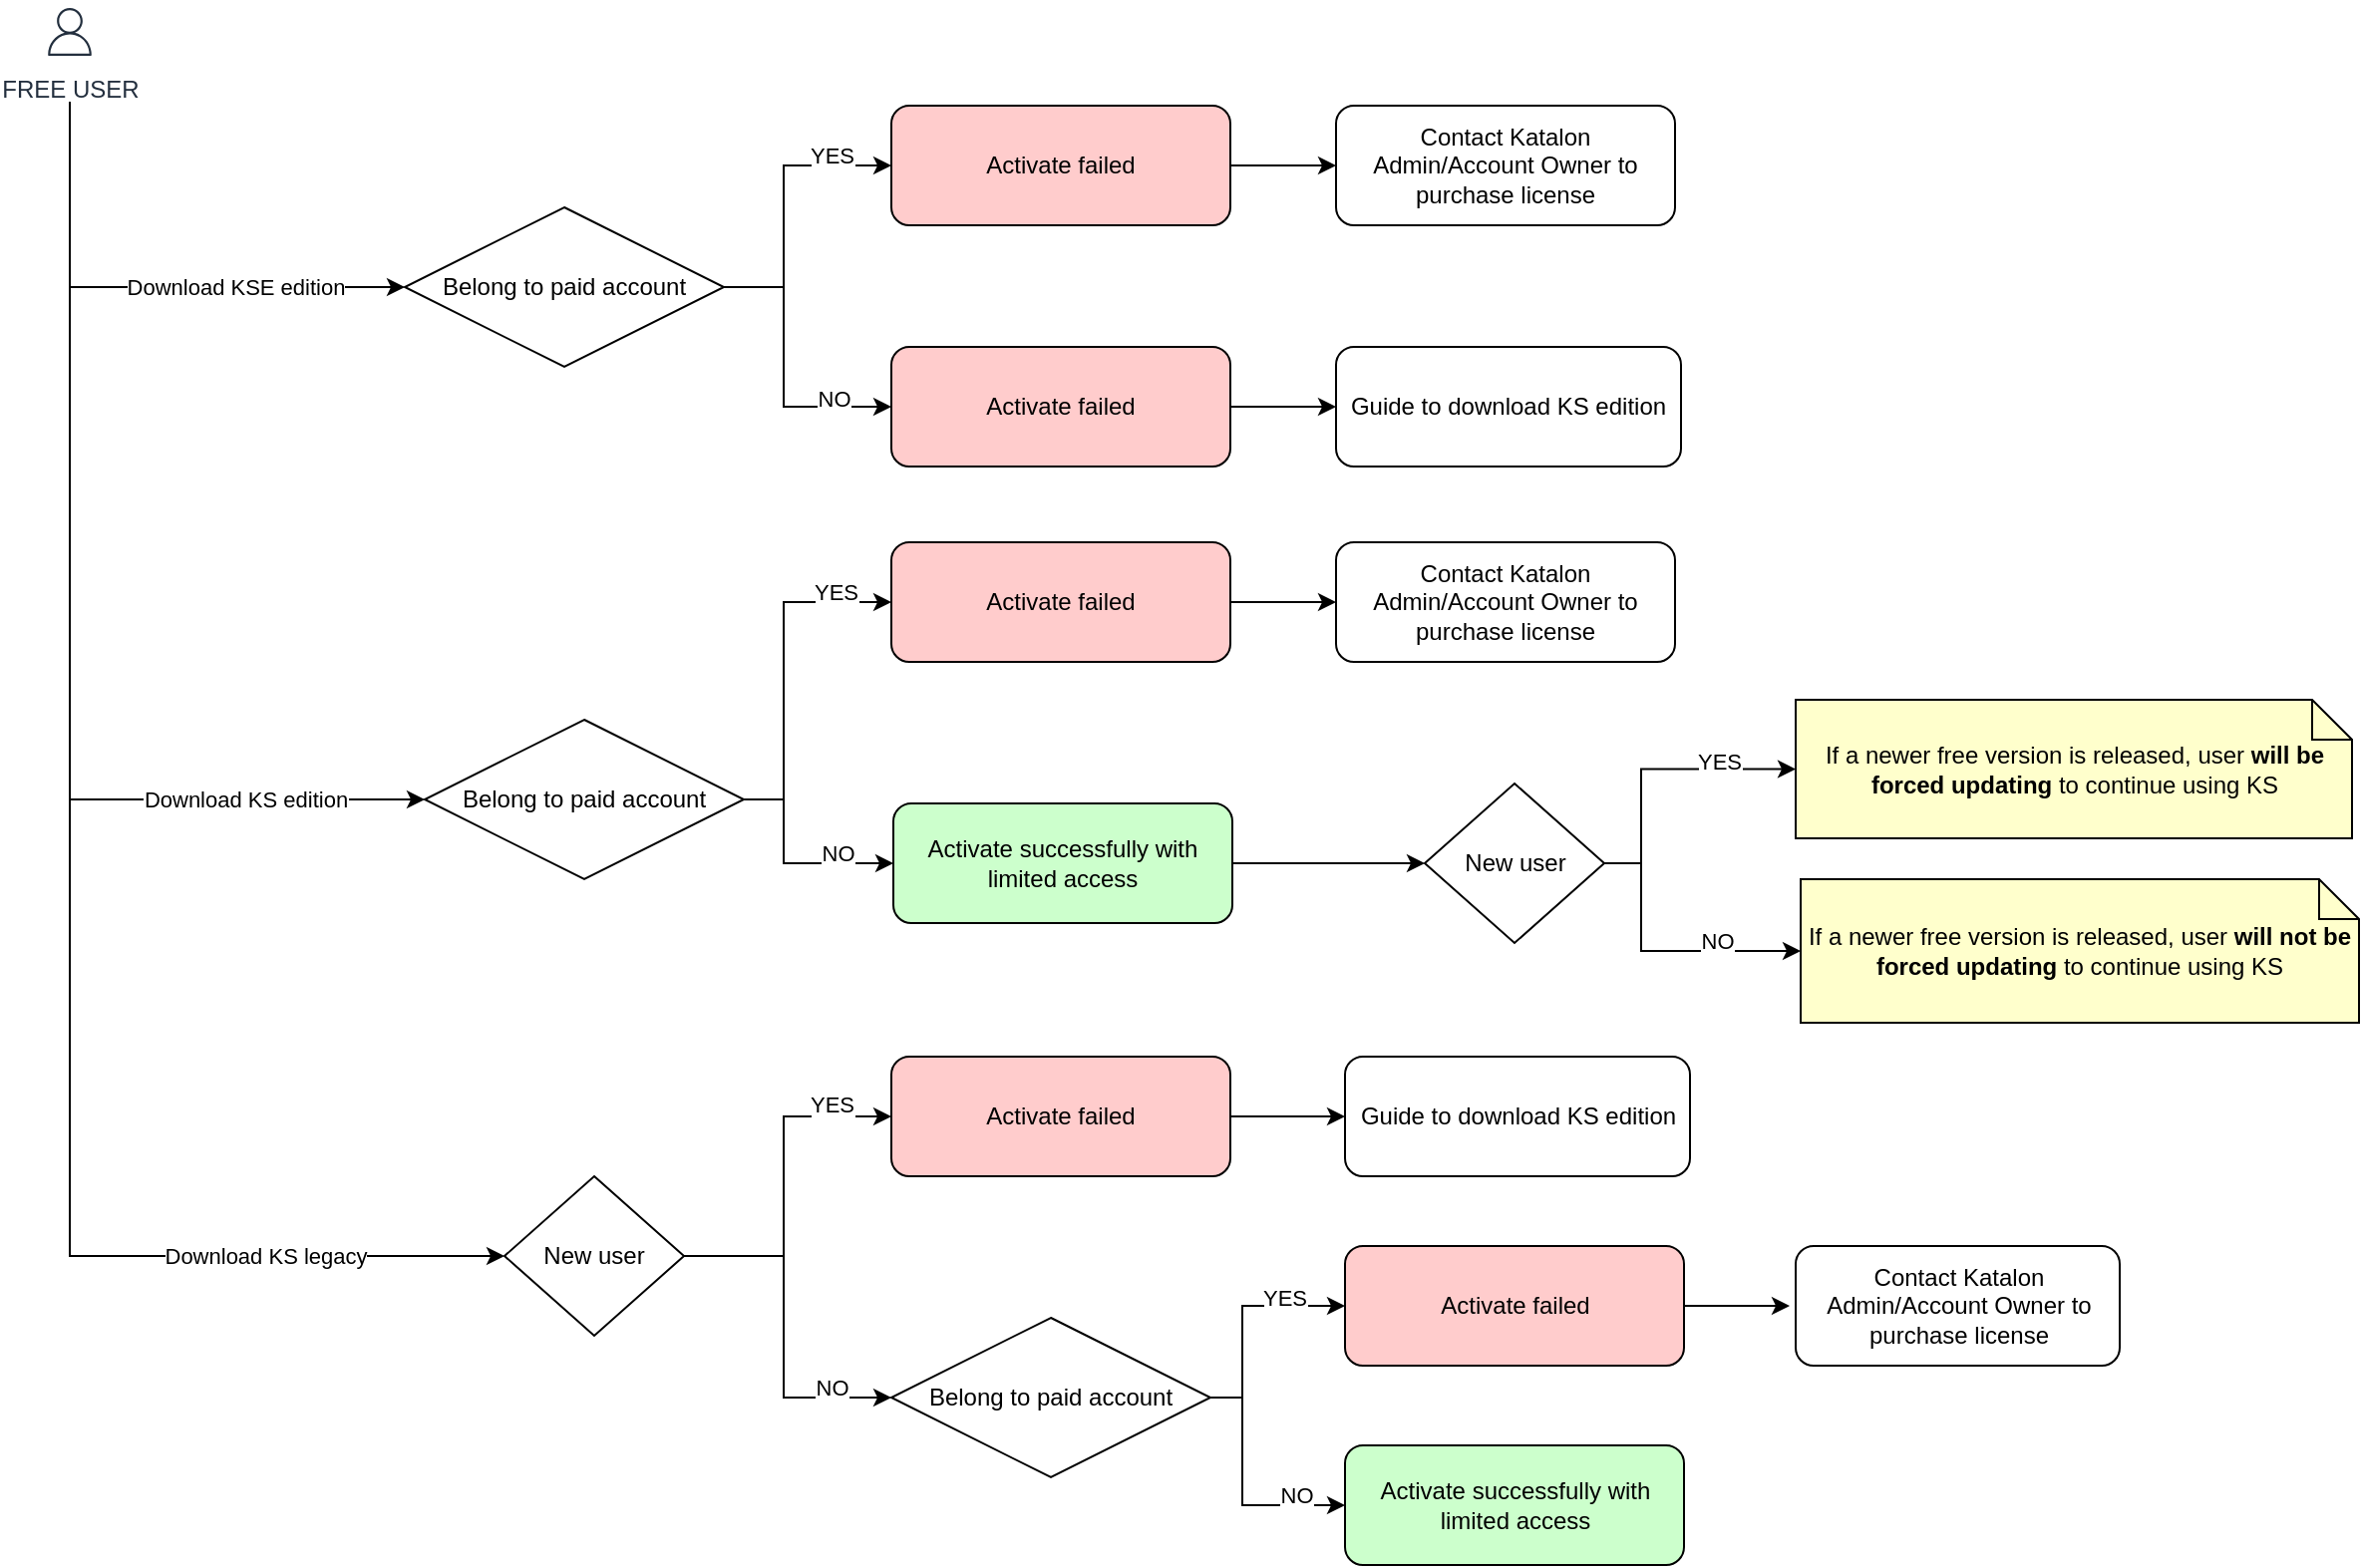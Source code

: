 <mxfile version="22.1.17" type="github" pages="3">
  <diagram id="9O9KCCIOQ3YAV7k6xrfi" name="free-user-flow">
    <mxGraphModel dx="1194" dy="475" grid="1" gridSize="10" guides="1" tooltips="1" connect="1" arrows="1" fold="1" page="1" pageScale="1" pageWidth="850" pageHeight="1100" math="0" shadow="0">
      <root>
        <mxCell id="0" />
        <mxCell id="1" parent="0" />
        <mxCell id="1fNIm3ZTluTkqgQv12WL-11" style="edgeStyle=orthogonalEdgeStyle;rounded=0;orthogonalLoop=1;jettySize=auto;html=1;entryX=0;entryY=0.5;entryDx=0;entryDy=0;" parent="1" source="ORDske2mFQYL9iLgag5C-2" target="ORDske2mFQYL9iLgag5C-6" edge="1">
          <mxGeometry relative="1" as="geometry">
            <Array as="points">
              <mxPoint x="570" y="173" />
              <mxPoint x="570" y="112" />
            </Array>
          </mxGeometry>
        </mxCell>
        <mxCell id="1fNIm3ZTluTkqgQv12WL-12" value="YES" style="edgeLabel;html=1;align=center;verticalAlign=middle;resizable=0;points=[];" parent="1fNIm3ZTluTkqgQv12WL-11" vertex="1" connectable="0">
          <mxGeometry x="0.578" y="5" relative="1" as="geometry">
            <mxPoint as="offset" />
          </mxGeometry>
        </mxCell>
        <mxCell id="gorHrbccctaqjpS9-5Xx-1" style="edgeStyle=orthogonalEdgeStyle;rounded=0;orthogonalLoop=1;jettySize=auto;html=1;exitX=1;exitY=0.5;exitDx=0;exitDy=0;entryX=0;entryY=0.5;entryDx=0;entryDy=0;" parent="1" source="ORDske2mFQYL9iLgag5C-2" target="ORDske2mFQYL9iLgag5C-14" edge="1">
          <mxGeometry relative="1" as="geometry">
            <Array as="points">
              <mxPoint x="570" y="173" />
              <mxPoint x="570" y="233" />
            </Array>
          </mxGeometry>
        </mxCell>
        <mxCell id="gorHrbccctaqjpS9-5Xx-2" value="NO" style="edgeLabel;html=1;align=center;verticalAlign=middle;resizable=0;points=[];" parent="gorHrbccctaqjpS9-5Xx-1" vertex="1" connectable="0">
          <mxGeometry x="0.577" relative="1" as="geometry">
            <mxPoint x="1" y="-4" as="offset" />
          </mxGeometry>
        </mxCell>
        <mxCell id="ORDske2mFQYL9iLgag5C-2" value="Belong to paid account" style="rhombus;whiteSpace=wrap;html=1;" parent="1" vertex="1">
          <mxGeometry x="380" y="133" width="160" height="80" as="geometry" />
        </mxCell>
        <mxCell id="8FX-G4U-JjjsCrynSti1-27" value="" style="edgeStyle=orthogonalEdgeStyle;rounded=0;orthogonalLoop=1;jettySize=auto;html=1;" parent="1" source="ORDske2mFQYL9iLgag5C-6" target="8FX-G4U-JjjsCrynSti1-26" edge="1">
          <mxGeometry relative="1" as="geometry" />
        </mxCell>
        <mxCell id="ORDske2mFQYL9iLgag5C-6" value="Activate failed" style="rounded=1;whiteSpace=wrap;html=1;fillColor=#FFCCCC;" parent="1" vertex="1">
          <mxGeometry x="624" y="82" width="170" height="60" as="geometry" />
        </mxCell>
        <mxCell id="ORDske2mFQYL9iLgag5C-19" value="" style="edgeStyle=orthogonalEdgeStyle;rounded=0;orthogonalLoop=1;jettySize=auto;html=1;" parent="1" source="ORDske2mFQYL9iLgag5C-14" target="ORDske2mFQYL9iLgag5C-18" edge="1">
          <mxGeometry relative="1" as="geometry" />
        </mxCell>
        <mxCell id="ORDske2mFQYL9iLgag5C-14" value="Activate failed" style="rounded=1;whiteSpace=wrap;html=1;fillColor=#FFCCCC;" parent="1" vertex="1">
          <mxGeometry x="624" y="203" width="170" height="60" as="geometry" />
        </mxCell>
        <mxCell id="ORDske2mFQYL9iLgag5C-18" value="Guide to download KS edition" style="whiteSpace=wrap;html=1;rounded=1;" parent="1" vertex="1">
          <mxGeometry x="847" y="203" width="173" height="60" as="geometry" />
        </mxCell>
        <mxCell id="8FX-G4U-JjjsCrynSti1-17" style="edgeStyle=orthogonalEdgeStyle;rounded=0;orthogonalLoop=1;jettySize=auto;html=1;entryX=0;entryY=0.5;entryDx=0;entryDy=0;" parent="1" target="ORDske2mFQYL9iLgag5C-2" edge="1">
          <mxGeometry relative="1" as="geometry">
            <mxPoint x="212" y="80" as="sourcePoint" />
            <Array as="points">
              <mxPoint x="212" y="173" />
            </Array>
          </mxGeometry>
        </mxCell>
        <mxCell id="8FX-G4U-JjjsCrynSti1-18" value="Download KSE edition" style="edgeLabel;html=1;align=center;verticalAlign=middle;resizable=0;points=[];" parent="8FX-G4U-JjjsCrynSti1-17" vertex="1" connectable="0">
          <mxGeometry x="0.298" y="1" relative="1" as="geometry">
            <mxPoint x="6" y="1" as="offset" />
          </mxGeometry>
        </mxCell>
        <mxCell id="8FX-G4U-JjjsCrynSti1-22" style="edgeStyle=orthogonalEdgeStyle;rounded=0;orthogonalLoop=1;jettySize=auto;html=1;entryX=0;entryY=0.5;entryDx=0;entryDy=0;" parent="1" target="8FX-G4U-JjjsCrynSti1-20" edge="1">
          <mxGeometry relative="1" as="geometry">
            <mxPoint x="212" y="80" as="sourcePoint" />
            <Array as="points">
              <mxPoint x="212" y="430" />
            </Array>
          </mxGeometry>
        </mxCell>
        <mxCell id="8FX-G4U-JjjsCrynSti1-23" value="Download KS edition" style="edgeLabel;html=1;align=center;verticalAlign=middle;resizable=0;points=[];" parent="8FX-G4U-JjjsCrynSti1-22" vertex="1" connectable="0">
          <mxGeometry x="0.653" y="3" relative="1" as="geometry">
            <mxPoint x="1" y="3" as="offset" />
          </mxGeometry>
        </mxCell>
        <mxCell id="1fNIm3ZTluTkqgQv12WL-36" style="edgeStyle=orthogonalEdgeStyle;rounded=0;orthogonalLoop=1;jettySize=auto;html=1;entryX=0;entryY=0.5;entryDx=0;entryDy=0;" parent="1" target="1fNIm3ZTluTkqgQv12WL-33" edge="1">
          <mxGeometry relative="1" as="geometry">
            <mxPoint x="212" y="80" as="sourcePoint" />
            <Array as="points">
              <mxPoint x="212" y="659" />
            </Array>
          </mxGeometry>
        </mxCell>
        <mxCell id="8FX-G4U-JjjsCrynSti1-1" value="FREE USER" style="sketch=0;outlineConnect=0;fontColor=#232F3E;gradientColor=none;strokeColor=#232F3E;fillColor=#ffffff;dashed=0;verticalLabelPosition=bottom;verticalAlign=top;align=center;html=1;fontSize=12;fontStyle=0;aspect=fixed;shape=mxgraph.aws4.resourceIcon;resIcon=mxgraph.aws4.user;" parent="1" vertex="1">
          <mxGeometry x="197" y="30" width="30" height="30" as="geometry" />
        </mxCell>
        <mxCell id="gorHrbccctaqjpS9-5Xx-19" style="edgeStyle=orthogonalEdgeStyle;rounded=0;orthogonalLoop=1;jettySize=auto;html=1;entryX=0;entryY=0.5;entryDx=0;entryDy=0;" parent="1" source="8FX-G4U-JjjsCrynSti1-20" target="8FX-G4U-JjjsCrynSti1-25" edge="1">
          <mxGeometry relative="1" as="geometry">
            <Array as="points">
              <mxPoint x="570" y="430" />
              <mxPoint x="570" y="331" />
            </Array>
          </mxGeometry>
        </mxCell>
        <mxCell id="gorHrbccctaqjpS9-5Xx-20" value="YES" style="edgeLabel;html=1;align=center;verticalAlign=middle;resizable=0;points=[];" parent="gorHrbccctaqjpS9-5Xx-19" vertex="1" connectable="0">
          <mxGeometry x="0.6" y="5" relative="1" as="geometry">
            <mxPoint x="6" as="offset" />
          </mxGeometry>
        </mxCell>
        <mxCell id="gorHrbccctaqjpS9-5Xx-21" style="edgeStyle=orthogonalEdgeStyle;rounded=0;orthogonalLoop=1;jettySize=auto;html=1;entryX=0;entryY=0.5;entryDx=0;entryDy=0;" parent="1" source="8FX-G4U-JjjsCrynSti1-20" target="1fNIm3ZTluTkqgQv12WL-16" edge="1">
          <mxGeometry relative="1" as="geometry">
            <Array as="points">
              <mxPoint x="570" y="430" />
              <mxPoint x="570" y="462" />
            </Array>
          </mxGeometry>
        </mxCell>
        <mxCell id="gorHrbccctaqjpS9-5Xx-22" value="NO" style="edgeLabel;html=1;align=center;verticalAlign=middle;resizable=0;points=[];" parent="gorHrbccctaqjpS9-5Xx-21" vertex="1" connectable="0">
          <mxGeometry x="0.404" y="5" relative="1" as="geometry">
            <mxPoint x="4" as="offset" />
          </mxGeometry>
        </mxCell>
        <mxCell id="8FX-G4U-JjjsCrynSti1-20" value="Belong to paid account" style="rhombus;whiteSpace=wrap;html=1;" parent="1" vertex="1">
          <mxGeometry x="390" y="390" width="160" height="80" as="geometry" />
        </mxCell>
        <mxCell id="1fNIm3ZTluTkqgQv12WL-4" value="" style="edgeStyle=orthogonalEdgeStyle;rounded=0;orthogonalLoop=1;jettySize=auto;html=1;" parent="1" source="8FX-G4U-JjjsCrynSti1-25" target="1fNIm3ZTluTkqgQv12WL-3" edge="1">
          <mxGeometry relative="1" as="geometry" />
        </mxCell>
        <mxCell id="8FX-G4U-JjjsCrynSti1-25" value="Activate failed" style="rounded=1;whiteSpace=wrap;html=1;fillColor=#FFCCCC;" parent="1" vertex="1">
          <mxGeometry x="624" y="301" width="170" height="60" as="geometry" />
        </mxCell>
        <mxCell id="8FX-G4U-JjjsCrynSti1-26" value="Contact Katalon Admin/Account Owner to purchase license" style="rounded=1;whiteSpace=wrap;html=1;" parent="1" vertex="1">
          <mxGeometry x="847" y="82" width="170" height="60" as="geometry" />
        </mxCell>
        <mxCell id="1fNIm3ZTluTkqgQv12WL-3" value="Contact Katalon Admin/Account Owner to purchase license" style="rounded=1;whiteSpace=wrap;html=1;" parent="1" vertex="1">
          <mxGeometry x="847" y="301" width="170" height="60" as="geometry" />
        </mxCell>
        <mxCell id="gorHrbccctaqjpS9-5Xx-10" value="" style="edgeStyle=orthogonalEdgeStyle;rounded=0;orthogonalLoop=1;jettySize=auto;html=1;" parent="1" source="1fNIm3ZTluTkqgQv12WL-16" target="gorHrbccctaqjpS9-5Xx-9" edge="1">
          <mxGeometry relative="1" as="geometry" />
        </mxCell>
        <mxCell id="1fNIm3ZTluTkqgQv12WL-16" value="Activate successfully with limited access" style="rounded=1;whiteSpace=wrap;html=1;fillColor=#CCFFCC;" parent="1" vertex="1">
          <mxGeometry x="625" y="432" width="170" height="60" as="geometry" />
        </mxCell>
        <mxCell id="1fNIm3ZTluTkqgQv12WL-22" value="Download KS legacy" style="edgeLabel;html=1;align=center;verticalAlign=middle;resizable=0;points=[];" parent="1" vertex="1" connectable="0">
          <mxGeometry x="309.999" y="659" as="geometry" />
        </mxCell>
        <mxCell id="1fNIm3ZTluTkqgQv12WL-58" style="edgeStyle=orthogonalEdgeStyle;rounded=0;orthogonalLoop=1;jettySize=auto;html=1;entryX=0;entryY=0.5;entryDx=0;entryDy=0;" parent="1" source="1fNIm3ZTluTkqgQv12WL-33" target="1fNIm3ZTluTkqgQv12WL-57" edge="1">
          <mxGeometry relative="1" as="geometry">
            <Array as="points">
              <mxPoint x="570" y="659" />
              <mxPoint x="570" y="589" />
            </Array>
          </mxGeometry>
        </mxCell>
        <mxCell id="1fNIm3ZTluTkqgQv12WL-59" value="YES" style="edgeLabel;html=1;align=center;verticalAlign=middle;resizable=0;points=[];" parent="1fNIm3ZTluTkqgQv12WL-58" vertex="1" connectable="0">
          <mxGeometry x="0.595" y="6" relative="1" as="geometry">
            <mxPoint x="5" as="offset" />
          </mxGeometry>
        </mxCell>
        <mxCell id="1fNIm3ZTluTkqgQv12WL-70" style="edgeStyle=orthogonalEdgeStyle;rounded=0;orthogonalLoop=1;jettySize=auto;html=1;entryX=0;entryY=0.5;entryDx=0;entryDy=0;" parent="1" source="1fNIm3ZTluTkqgQv12WL-33" target="1fNIm3ZTluTkqgQv12WL-48" edge="1">
          <mxGeometry relative="1" as="geometry">
            <Array as="points">
              <mxPoint x="570" y="659" />
              <mxPoint x="570" y="730" />
            </Array>
          </mxGeometry>
        </mxCell>
        <mxCell id="1fNIm3ZTluTkqgQv12WL-71" value="" style="edgeLabel;html=1;align=center;verticalAlign=middle;resizable=0;points=[];" parent="1fNIm3ZTluTkqgQv12WL-70" vertex="1" connectable="0">
          <mxGeometry x="0.395" y="3" relative="1" as="geometry">
            <mxPoint as="offset" />
          </mxGeometry>
        </mxCell>
        <mxCell id="1fNIm3ZTluTkqgQv12WL-73" value="NO" style="edgeLabel;html=1;align=center;verticalAlign=middle;resizable=0;points=[];" parent="1fNIm3ZTluTkqgQv12WL-70" vertex="1" connectable="0">
          <mxGeometry x="0.555" y="3" relative="1" as="geometry">
            <mxPoint x="9" y="-2" as="offset" />
          </mxGeometry>
        </mxCell>
        <mxCell id="1fNIm3ZTluTkqgQv12WL-33" value="New user" style="rhombus;whiteSpace=wrap;html=1;" parent="1" vertex="1">
          <mxGeometry x="430" y="619" width="90" height="80" as="geometry" />
        </mxCell>
        <mxCell id="1fNIm3ZTluTkqgQv12WL-66" style="edgeStyle=orthogonalEdgeStyle;rounded=0;orthogonalLoop=1;jettySize=auto;html=1;entryX=0;entryY=0.5;entryDx=0;entryDy=0;" parent="1" source="1fNIm3ZTluTkqgQv12WL-48" target="1fNIm3ZTluTkqgQv12WL-50" edge="1">
          <mxGeometry relative="1" as="geometry">
            <Array as="points">
              <mxPoint x="800" y="730" />
              <mxPoint x="800" y="684" />
            </Array>
          </mxGeometry>
        </mxCell>
        <mxCell id="1fNIm3ZTluTkqgQv12WL-68" value="YES" style="edgeLabel;html=1;align=center;verticalAlign=middle;resizable=0;points=[];" parent="1fNIm3ZTluTkqgQv12WL-66" vertex="1" connectable="0">
          <mxGeometry x="0.447" y="4" relative="1" as="geometry">
            <mxPoint x="1" as="offset" />
          </mxGeometry>
        </mxCell>
        <mxCell id="1fNIm3ZTluTkqgQv12WL-67" style="edgeStyle=orthogonalEdgeStyle;rounded=0;orthogonalLoop=1;jettySize=auto;html=1;entryX=0;entryY=0.5;entryDx=0;entryDy=0;" parent="1" source="1fNIm3ZTluTkqgQv12WL-48" target="1fNIm3ZTluTkqgQv12WL-51" edge="1">
          <mxGeometry relative="1" as="geometry">
            <Array as="points">
              <mxPoint x="800" y="730" />
              <mxPoint x="800" y="784" />
            </Array>
          </mxGeometry>
        </mxCell>
        <mxCell id="1fNIm3ZTluTkqgQv12WL-69" value="NO" style="edgeLabel;html=1;align=center;verticalAlign=middle;resizable=0;points=[];" parent="1fNIm3ZTluTkqgQv12WL-67" vertex="1" connectable="0">
          <mxGeometry x="0.61" y="5" relative="1" as="geometry">
            <mxPoint x="-1" as="offset" />
          </mxGeometry>
        </mxCell>
        <mxCell id="1fNIm3ZTluTkqgQv12WL-48" value="Belong to paid account" style="rhombus;whiteSpace=wrap;html=1;" parent="1" vertex="1">
          <mxGeometry x="624" y="690" width="160" height="80" as="geometry" />
        </mxCell>
        <mxCell id="1fNIm3ZTluTkqgQv12WL-49" value="" style="edgeStyle=orthogonalEdgeStyle;rounded=0;orthogonalLoop=1;jettySize=auto;html=1;" parent="1" source="1fNIm3ZTluTkqgQv12WL-50" edge="1">
          <mxGeometry relative="1" as="geometry">
            <mxPoint x="1074.5" y="684" as="targetPoint" />
          </mxGeometry>
        </mxCell>
        <mxCell id="1fNIm3ZTluTkqgQv12WL-50" value="Activate failed" style="rounded=1;whiteSpace=wrap;html=1;fillColor=#FFCCCC;" parent="1" vertex="1">
          <mxGeometry x="851.5" y="654" width="170" height="60" as="geometry" />
        </mxCell>
        <mxCell id="1fNIm3ZTluTkqgQv12WL-51" value="Activate successfully with limited access" style="rounded=1;whiteSpace=wrap;html=1;fillColor=#CCFFCC;" parent="1" vertex="1">
          <mxGeometry x="851.5" y="754" width="170" height="60" as="geometry" />
        </mxCell>
        <mxCell id="1fNIm3ZTluTkqgQv12WL-52" value="Contact Katalon Admin/Account Owner to purchase license" style="whiteSpace=wrap;html=1;rounded=1;" parent="1" vertex="1">
          <mxGeometry x="1077.5" y="654" width="162.5" height="60" as="geometry" />
        </mxCell>
        <mxCell id="1fNIm3ZTluTkqgQv12WL-61" value="" style="edgeStyle=orthogonalEdgeStyle;rounded=0;orthogonalLoop=1;jettySize=auto;html=1;" parent="1" source="1fNIm3ZTluTkqgQv12WL-57" target="1fNIm3ZTluTkqgQv12WL-60" edge="1">
          <mxGeometry relative="1" as="geometry" />
        </mxCell>
        <mxCell id="1fNIm3ZTluTkqgQv12WL-57" value="Activate failed" style="rounded=1;whiteSpace=wrap;html=1;fillColor=#FFCCCC;" parent="1" vertex="1">
          <mxGeometry x="624" y="559" width="170" height="60" as="geometry" />
        </mxCell>
        <mxCell id="1fNIm3ZTluTkqgQv12WL-60" value="Guide to download KS edition" style="whiteSpace=wrap;html=1;rounded=1;" parent="1" vertex="1">
          <mxGeometry x="851.5" y="559" width="173" height="60" as="geometry" />
        </mxCell>
        <mxCell id="1fNIm3ZTluTkqgQv12WL-84" value="If a newer free version is released, user &lt;b&gt;will be forced updating&lt;/b&gt; to continue using KS" style="shape=note;size=20;whiteSpace=wrap;html=1;fillColor=#FFFFCC;" parent="1" vertex="1">
          <mxGeometry x="1077.5" y="380" width="279" height="69.5" as="geometry" />
        </mxCell>
        <mxCell id="gorHrbccctaqjpS9-5Xx-9" value="New user" style="rhombus;whiteSpace=wrap;html=1;" parent="1" vertex="1">
          <mxGeometry x="891.5" y="422" width="90" height="80" as="geometry" />
        </mxCell>
        <mxCell id="gorHrbccctaqjpS9-5Xx-16" value="If a newer free version is released, user &lt;b&gt;will not be forced updating&lt;/b&gt; to continue using KS" style="shape=note;size=20;whiteSpace=wrap;html=1;fillColor=#FFFFCC;" parent="1" vertex="1">
          <mxGeometry x="1080" y="470" width="280" height="72" as="geometry" />
        </mxCell>
        <mxCell id="gorHrbccctaqjpS9-5Xx-24" style="edgeStyle=orthogonalEdgeStyle;rounded=0;orthogonalLoop=1;jettySize=auto;html=1;exitX=1;exitY=0.5;exitDx=0;exitDy=0;entryX=0;entryY=0.5;entryDx=0;entryDy=0;entryPerimeter=0;" parent="1" source="gorHrbccctaqjpS9-5Xx-9" target="1fNIm3ZTluTkqgQv12WL-84" edge="1">
          <mxGeometry relative="1" as="geometry">
            <Array as="points">
              <mxPoint x="1000" y="462" />
              <mxPoint x="1000" y="415" />
            </Array>
          </mxGeometry>
        </mxCell>
        <mxCell id="gorHrbccctaqjpS9-5Xx-26" value="YES" style="edgeLabel;html=1;align=center;verticalAlign=middle;resizable=0;points=[];" parent="gorHrbccctaqjpS9-5Xx-24" vertex="1" connectable="0">
          <mxGeometry x="0.544" y="5" relative="1" as="geometry">
            <mxPoint x="-6" y="1" as="offset" />
          </mxGeometry>
        </mxCell>
        <mxCell id="gorHrbccctaqjpS9-5Xx-25" style="edgeStyle=orthogonalEdgeStyle;rounded=0;orthogonalLoop=1;jettySize=auto;html=1;entryX=0;entryY=0.5;entryDx=0;entryDy=0;entryPerimeter=0;" parent="1" source="gorHrbccctaqjpS9-5Xx-9" target="gorHrbccctaqjpS9-5Xx-16" edge="1">
          <mxGeometry relative="1" as="geometry">
            <Array as="points">
              <mxPoint x="1000" y="462" />
              <mxPoint x="1000" y="506" />
            </Array>
          </mxGeometry>
        </mxCell>
        <mxCell id="gorHrbccctaqjpS9-5Xx-27" value="NO" style="edgeLabel;html=1;align=center;verticalAlign=middle;resizable=0;points=[];" parent="gorHrbccctaqjpS9-5Xx-25" vertex="1" connectable="0">
          <mxGeometry x="0.42" y="4" relative="1" as="geometry">
            <mxPoint x="-1" y="-1" as="offset" />
          </mxGeometry>
        </mxCell>
      </root>
    </mxGraphModel>
  </diagram>
  <diagram name="trial-paid-user-flow" id="mdvitCK2JMB58E2WBVsT">
    <mxGraphModel dx="1493" dy="594" grid="1" gridSize="10" guides="1" tooltips="1" connect="1" arrows="1" fold="1" page="1" pageScale="1" pageWidth="850" pageHeight="1100" math="0" shadow="0">
      <root>
        <mxCell id="vmp03qOqfIL94sCVFv0g-0" />
        <mxCell id="vmp03qOqfIL94sCVFv0g-1" parent="vmp03qOqfIL94sCVFv0g-0" />
        <mxCell id="vmp03qOqfIL94sCVFv0g-2" style="edgeStyle=orthogonalEdgeStyle;rounded=0;orthogonalLoop=1;jettySize=auto;html=1;entryX=0;entryY=0.5;entryDx=0;entryDy=0;" parent="vmp03qOqfIL94sCVFv0g-1" source="vmp03qOqfIL94sCVFv0g-6" target="J7CLOc7o1Emr6ITSiGFR-2" edge="1">
          <mxGeometry relative="1" as="geometry">
            <Array as="points">
              <mxPoint x="520" y="173" />
              <mxPoint x="520" y="140" />
              <mxPoint x="830" y="140" />
              <mxPoint x="830" y="173" />
            </Array>
            <mxPoint x="910" y="112" as="targetPoint" />
          </mxGeometry>
        </mxCell>
        <mxCell id="J7CLOc7o1Emr6ITSiGFR-4" value="YES=PAID USER" style="edgeLabel;html=1;align=center;verticalAlign=middle;resizable=0;points=[];" parent="vmp03qOqfIL94sCVFv0g-2" vertex="1" connectable="0">
          <mxGeometry x="-0.177" y="4" relative="1" as="geometry">
            <mxPoint x="33" as="offset" />
          </mxGeometry>
        </mxCell>
        <mxCell id="vmp03qOqfIL94sCVFv0g-4" style="edgeStyle=orthogonalEdgeStyle;rounded=0;orthogonalLoop=1;jettySize=auto;html=1;entryX=0;entryY=0.5;entryDx=0;entryDy=0;" parent="vmp03qOqfIL94sCVFv0g-1" source="vmp03qOqfIL94sCVFv0g-6" target="J7CLOc7o1Emr6ITSiGFR-2" edge="1">
          <mxGeometry relative="1" as="geometry">
            <mxPoint x="900" y="220" as="targetPoint" />
            <Array as="points">
              <mxPoint x="520" y="173" />
              <mxPoint x="520" y="210" />
              <mxPoint x="830" y="210" />
              <mxPoint x="830" y="173" />
            </Array>
          </mxGeometry>
        </mxCell>
        <mxCell id="J7CLOc7o1Emr6ITSiGFR-0" value="NO=TRIAL USER" style="edgeLabel;html=1;align=center;verticalAlign=middle;resizable=0;points=[];" parent="vmp03qOqfIL94sCVFv0g-4" vertex="1" connectable="0">
          <mxGeometry x="-0.209" y="1" relative="1" as="geometry">
            <mxPoint x="39" y="-5" as="offset" />
          </mxGeometry>
        </mxCell>
        <mxCell id="vmp03qOqfIL94sCVFv0g-6" value="KSE license" style="rhombus;whiteSpace=wrap;html=1;" parent="vmp03qOqfIL94sCVFv0g-1" vertex="1">
          <mxGeometry x="380" y="133" width="100" height="80" as="geometry" />
        </mxCell>
        <mxCell id="vmp03qOqfIL94sCVFv0g-8" style="edgeStyle=orthogonalEdgeStyle;rounded=0;orthogonalLoop=1;jettySize=auto;html=1;entryX=0;entryY=0.5;entryDx=0;entryDy=0;" parent="vmp03qOqfIL94sCVFv0g-1" target="vmp03qOqfIL94sCVFv0g-6" edge="1">
          <mxGeometry relative="1" as="geometry">
            <mxPoint x="212" y="80" as="sourcePoint" />
            <Array as="points">
              <mxPoint x="212" y="173" />
            </Array>
          </mxGeometry>
        </mxCell>
        <mxCell id="vmp03qOqfIL94sCVFv0g-9" value="Download KSE edition" style="edgeLabel;html=1;align=center;verticalAlign=middle;resizable=0;points=[];" parent="vmp03qOqfIL94sCVFv0g-8" vertex="1" connectable="0">
          <mxGeometry x="0.298" y="1" relative="1" as="geometry">
            <mxPoint x="12" y="-3" as="offset" />
          </mxGeometry>
        </mxCell>
        <mxCell id="vmp03qOqfIL94sCVFv0g-10" style="edgeStyle=orthogonalEdgeStyle;rounded=0;orthogonalLoop=1;jettySize=auto;html=1;entryX=0;entryY=0.5;entryDx=0;entryDy=0;" parent="vmp03qOqfIL94sCVFv0g-1" target="vmp03qOqfIL94sCVFv0g-27" edge="1">
          <mxGeometry relative="1" as="geometry">
            <mxPoint x="212" y="80" as="sourcePoint" />
            <Array as="points">
              <mxPoint x="212" y="522" />
            </Array>
          </mxGeometry>
        </mxCell>
        <mxCell id="vmp03qOqfIL94sCVFv0g-11" value="" style="edgeStyle=orthogonalEdgeStyle;rounded=0;orthogonalLoop=1;jettySize=auto;html=1;entryX=0;entryY=0.5;entryDx=0;entryDy=0;" parent="vmp03qOqfIL94sCVFv0g-1" target="vmp03qOqfIL94sCVFv0g-18" edge="1">
          <mxGeometry x="0.001" relative="1" as="geometry">
            <mxPoint x="212" y="90" as="sourcePoint" />
            <Array as="points">
              <mxPoint x="212" y="344" />
            </Array>
            <mxPoint as="offset" />
          </mxGeometry>
        </mxCell>
        <mxCell id="vmp03qOqfIL94sCVFv0g-12" value="Download KS edition" style="edgeLabel;html=1;align=center;verticalAlign=middle;resizable=0;points=[];" parent="vmp03qOqfIL94sCVFv0g-11" vertex="1" connectable="0">
          <mxGeometry x="0.54" y="3" relative="1" as="geometry">
            <mxPoint x="16" y="-1" as="offset" />
          </mxGeometry>
        </mxCell>
        <mxCell id="vmp03qOqfIL94sCVFv0g-13" value="TRIAL/PAID USER" style="sketch=0;outlineConnect=0;fontColor=#232F3E;gradientColor=none;strokeColor=#232F3E;fillColor=#ffffff;dashed=0;verticalLabelPosition=bottom;verticalAlign=top;align=center;html=1;fontSize=12;fontStyle=0;aspect=fixed;shape=mxgraph.aws4.resourceIcon;resIcon=mxgraph.aws4.user;" parent="vmp03qOqfIL94sCVFv0g-1" vertex="1">
          <mxGeometry x="197" y="30" width="30" height="30" as="geometry" />
        </mxCell>
        <mxCell id="vmp03qOqfIL94sCVFv0g-14" style="edgeStyle=orthogonalEdgeStyle;rounded=0;orthogonalLoop=1;jettySize=auto;html=1;entryX=0;entryY=0.5;entryDx=0;entryDy=0;" parent="vmp03qOqfIL94sCVFv0g-1" source="vmp03qOqfIL94sCVFv0g-18" target="J7CLOc7o1Emr6ITSiGFR-5" edge="1">
          <mxGeometry relative="1" as="geometry">
            <Array as="points">
              <mxPoint x="521" y="344" />
              <mxPoint x="521" y="310" />
              <mxPoint x="830" y="310" />
              <mxPoint x="830" y="344" />
            </Array>
            <mxPoint x="910.85" y="290.0" as="targetPoint" />
          </mxGeometry>
        </mxCell>
        <mxCell id="vmp03qOqfIL94sCVFv0g-15" value="YES=PAID USER" style="edgeLabel;html=1;align=center;verticalAlign=middle;resizable=0;points=[];" parent="vmp03qOqfIL94sCVFv0g-14" vertex="1" connectable="0">
          <mxGeometry x="-0.017" y="5" relative="1" as="geometry">
            <mxPoint x="-16" y="-1" as="offset" />
          </mxGeometry>
        </mxCell>
        <mxCell id="vmp03qOqfIL94sCVFv0g-16" value="" style="edgeStyle=orthogonalEdgeStyle;rounded=0;orthogonalLoop=1;jettySize=auto;html=1;entryX=0;entryY=0.5;entryDx=0;entryDy=0;" parent="vmp03qOqfIL94sCVFv0g-1" source="vmp03qOqfIL94sCVFv0g-18" target="J7CLOc7o1Emr6ITSiGFR-5" edge="1">
          <mxGeometry relative="1" as="geometry">
            <Array as="points">
              <mxPoint x="521" y="344" />
              <mxPoint x="521" y="380" />
              <mxPoint x="830" y="380" />
              <mxPoint x="830" y="344" />
            </Array>
            <mxPoint x="995.85" y="320" as="targetPoint" />
          </mxGeometry>
        </mxCell>
        <mxCell id="J7CLOc7o1Emr6ITSiGFR-1" value="NO=TRIAL USER" style="edgeLabel;html=1;align=center;verticalAlign=middle;resizable=0;points=[];" parent="vmp03qOqfIL94sCVFv0g-16" vertex="1" connectable="0">
          <mxGeometry x="-0.256" y="2" relative="1" as="geometry">
            <mxPoint x="42" y="-3" as="offset" />
          </mxGeometry>
        </mxCell>
        <mxCell id="vmp03qOqfIL94sCVFv0g-18" value="KSE license" style="rhombus;whiteSpace=wrap;html=1;" parent="vmp03qOqfIL94sCVFv0g-1" vertex="1">
          <mxGeometry x="380.85" y="304" width="100" height="80" as="geometry" />
        </mxCell>
        <mxCell id="vmp03qOqfIL94sCVFv0g-19" value="" style="edgeStyle=orthogonalEdgeStyle;rounded=0;orthogonalLoop=1;jettySize=auto;html=1;" parent="vmp03qOqfIL94sCVFv0g-1" edge="1">
          <mxGeometry relative="1" as="geometry">
            <mxPoint x="1080.85" y="290.0" as="sourcePoint" />
          </mxGeometry>
        </mxCell>
        <mxCell id="vmp03qOqfIL94sCVFv0g-22" value="Download KS legacy" style="edgeLabel;html=1;align=center;verticalAlign=middle;resizable=0;points=[];" parent="vmp03qOqfIL94sCVFv0g-1" vertex="1" connectable="0">
          <mxGeometry x="299.999" y="517" as="geometry" />
        </mxCell>
        <mxCell id="vmp03qOqfIL94sCVFv0g-23" value="" style="edgeStyle=orthogonalEdgeStyle;rounded=0;orthogonalLoop=1;jettySize=auto;html=1;" parent="vmp03qOqfIL94sCVFv0g-1" source="vmp03qOqfIL94sCVFv0g-27" target="vmp03qOqfIL94sCVFv0g-40" edge="1">
          <mxGeometry relative="1" as="geometry" />
        </mxCell>
        <mxCell id="vmp03qOqfIL94sCVFv0g-24" value="YES" style="edgeLabel;html=1;align=center;verticalAlign=middle;resizable=0;points=[];" parent="vmp03qOqfIL94sCVFv0g-23" vertex="1" connectable="0">
          <mxGeometry x="-0.083" y="4" relative="1" as="geometry">
            <mxPoint x="-1" as="offset" />
          </mxGeometry>
        </mxCell>
        <mxCell id="vmp03qOqfIL94sCVFv0g-25" value="" style="edgeStyle=orthogonalEdgeStyle;rounded=0;orthogonalLoop=1;jettySize=auto;html=1;entryX=0;entryY=0.5;entryDx=0;entryDy=0;" parent="vmp03qOqfIL94sCVFv0g-1" source="vmp03qOqfIL94sCVFv0g-27" target="vmp03qOqfIL94sCVFv0g-57" edge="1">
          <mxGeometry relative="1" as="geometry">
            <mxPoint x="430" y="750" as="targetPoint" />
            <Array as="points">
              <mxPoint x="430" y="670" />
            </Array>
          </mxGeometry>
        </mxCell>
        <mxCell id="J7CLOc7o1Emr6ITSiGFR-9" value="NO" style="edgeLabel;html=1;align=center;verticalAlign=middle;resizable=0;points=[];" parent="vmp03qOqfIL94sCVFv0g-25" vertex="1" connectable="0">
          <mxGeometry x="0.468" y="2" relative="1" as="geometry">
            <mxPoint x="6" y="-2" as="offset" />
          </mxGeometry>
        </mxCell>
        <mxCell id="vmp03qOqfIL94sCVFv0g-27" value="New user" style="rhombus;whiteSpace=wrap;html=1;" parent="vmp03qOqfIL94sCVFv0g-1" vertex="1">
          <mxGeometry x="385" y="482" width="90" height="80" as="geometry" />
        </mxCell>
        <mxCell id="vmp03qOqfIL94sCVFv0g-36" value="" style="edgeStyle=orthogonalEdgeStyle;rounded=0;orthogonalLoop=1;jettySize=auto;html=1;" parent="vmp03qOqfIL94sCVFv0g-1" source="vmp03qOqfIL94sCVFv0g-40" target="vmp03qOqfIL94sCVFv0g-41" edge="1">
          <mxGeometry relative="1" as="geometry">
            <Array as="points">
              <mxPoint x="660" y="522" />
              <mxPoint x="660" y="470" />
            </Array>
          </mxGeometry>
        </mxCell>
        <mxCell id="vmp03qOqfIL94sCVFv0g-37" value="YES=PAID USER" style="edgeLabel;html=1;align=center;verticalAlign=middle;resizable=0;points=[];" parent="vmp03qOqfIL94sCVFv0g-36" vertex="1" connectable="0">
          <mxGeometry x="0.103" y="1" relative="1" as="geometry">
            <mxPoint x="33" y="-4" as="offset" />
          </mxGeometry>
        </mxCell>
        <mxCell id="vmp03qOqfIL94sCVFv0g-38" style="edgeStyle=orthogonalEdgeStyle;rounded=0;orthogonalLoop=1;jettySize=auto;html=1;entryX=0;entryY=0.5;entryDx=0;entryDy=0;" parent="vmp03qOqfIL94sCVFv0g-1" source="vmp03qOqfIL94sCVFv0g-40" target="vmp03qOqfIL94sCVFv0g-53" edge="1">
          <mxGeometry relative="1" as="geometry">
            <Array as="points">
              <mxPoint x="660" y="522" />
              <mxPoint x="660" y="560" />
            </Array>
            <mxPoint x="680" y="575" as="targetPoint" />
          </mxGeometry>
        </mxCell>
        <mxCell id="vmp03qOqfIL94sCVFv0g-39" value="NO=TRIAL USER" style="edgeLabel;html=1;align=center;verticalAlign=middle;resizable=0;points=[];" parent="vmp03qOqfIL94sCVFv0g-38" vertex="1" connectable="0">
          <mxGeometry x="0.259" y="3" relative="1" as="geometry">
            <mxPoint x="1" y="-3" as="offset" />
          </mxGeometry>
        </mxCell>
        <mxCell id="vmp03qOqfIL94sCVFv0g-40" value="KSE license" style="rhombus;whiteSpace=wrap;html=1;" parent="vmp03qOqfIL94sCVFv0g-1" vertex="1">
          <mxGeometry x="530" y="482" width="90" height="80" as="geometry" />
        </mxCell>
        <mxCell id="vmp03qOqfIL94sCVFv0g-41" value="Activate successfully with full access" style="rounded=1;whiteSpace=wrap;html=1;fillColor=#CCFFFF;" parent="vmp03qOqfIL94sCVFv0g-1" vertex="1">
          <mxGeometry x="910" y="440" width="170" height="60" as="geometry" />
        </mxCell>
        <mxCell id="vmp03qOqfIL94sCVFv0g-52" value="" style="edgeStyle=orthogonalEdgeStyle;rounded=0;orthogonalLoop=1;jettySize=auto;html=1;" parent="vmp03qOqfIL94sCVFv0g-1" source="vmp03qOqfIL94sCVFv0g-53" target="vmp03qOqfIL94sCVFv0g-54" edge="1">
          <mxGeometry relative="1" as="geometry" />
        </mxCell>
        <mxCell id="vmp03qOqfIL94sCVFv0g-53" value="Activate failed" style="rounded=1;whiteSpace=wrap;html=1;fillColor=#FFCCCC;" parent="vmp03qOqfIL94sCVFv0g-1" vertex="1">
          <mxGeometry x="910.0" y="530" width="170" height="60" as="geometry" />
        </mxCell>
        <mxCell id="vmp03qOqfIL94sCVFv0g-54" value="Guide to download KSE edition" style="whiteSpace=wrap;html=1;rounded=1;" parent="vmp03qOqfIL94sCVFv0g-1" vertex="1">
          <mxGeometry x="1160" y="530" width="180" height="60" as="geometry" />
        </mxCell>
        <mxCell id="vmp03qOqfIL94sCVFv0g-55" style="edgeStyle=orthogonalEdgeStyle;rounded=0;orthogonalLoop=1;jettySize=auto;html=1;entryX=0;entryY=0.5;entryDx=0;entryDy=0;" parent="vmp03qOqfIL94sCVFv0g-1" source="vmp03qOqfIL94sCVFv0g-57" target="vmp03qOqfIL94sCVFv0g-60" edge="1">
          <mxGeometry relative="1" as="geometry">
            <Array as="points">
              <mxPoint x="660" y="670" />
              <mxPoint x="660" y="720" />
              <mxPoint x="830" y="720" />
              <mxPoint x="830" y="670" />
            </Array>
            <mxPoint x="680" y="765" as="targetPoint" />
          </mxGeometry>
        </mxCell>
        <mxCell id="J7CLOc7o1Emr6ITSiGFR-8" value="NO=TRIAL USER" style="edgeLabel;html=1;align=center;verticalAlign=middle;resizable=0;points=[];" parent="vmp03qOqfIL94sCVFv0g-55" vertex="1" connectable="0">
          <mxGeometry x="-0.343" y="5" relative="1" as="geometry">
            <mxPoint x="42" as="offset" />
          </mxGeometry>
        </mxCell>
        <mxCell id="vmp03qOqfIL94sCVFv0g-57" value="KSE license" style="rhombus;whiteSpace=wrap;html=1;" parent="vmp03qOqfIL94sCVFv0g-1" vertex="1">
          <mxGeometry x="530" y="630" width="90" height="80" as="geometry" />
        </mxCell>
        <mxCell id="vmp03qOqfIL94sCVFv0g-58" value="" style="edgeStyle=orthogonalEdgeStyle;rounded=0;orthogonalLoop=1;jettySize=auto;html=1;exitX=1;exitY=0.5;exitDx=0;exitDy=0;" parent="vmp03qOqfIL94sCVFv0g-1" source="vmp03qOqfIL94sCVFv0g-57" target="vmp03qOqfIL94sCVFv0g-60" edge="1">
          <mxGeometry relative="1" as="geometry">
            <mxPoint x="620" y="712" as="sourcePoint" />
            <Array as="points">
              <mxPoint x="660" y="670" />
              <mxPoint x="660" y="630" />
              <mxPoint x="830" y="630" />
              <mxPoint x="830" y="670" />
            </Array>
          </mxGeometry>
        </mxCell>
        <mxCell id="vmp03qOqfIL94sCVFv0g-59" value="YES=PAID USER" style="edgeLabel;html=1;align=center;verticalAlign=middle;resizable=0;points=[];" parent="vmp03qOqfIL94sCVFv0g-58" vertex="1" connectable="0">
          <mxGeometry x="0.103" y="1" relative="1" as="geometry">
            <mxPoint x="-44" y="-4" as="offset" />
          </mxGeometry>
        </mxCell>
        <mxCell id="vmp03qOqfIL94sCVFv0g-60" value="Activate successfully with full access" style="rounded=1;whiteSpace=wrap;html=1;fillColor=#CCFFFF;" parent="vmp03qOqfIL94sCVFv0g-1" vertex="1">
          <mxGeometry x="910" y="640" width="170" height="60" as="geometry" />
        </mxCell>
        <mxCell id="J7CLOc7o1Emr6ITSiGFR-2" value="Activate successfully with full access" style="rounded=1;whiteSpace=wrap;html=1;fillColor=#CCFFFF;" parent="vmp03qOqfIL94sCVFv0g-1" vertex="1">
          <mxGeometry x="910" y="143" width="170" height="60" as="geometry" />
        </mxCell>
        <mxCell id="J7CLOc7o1Emr6ITSiGFR-7" value="" style="edgeStyle=orthogonalEdgeStyle;rounded=0;orthogonalLoop=1;jettySize=auto;html=1;" parent="vmp03qOqfIL94sCVFv0g-1" source="J7CLOc7o1Emr6ITSiGFR-5" target="J7CLOc7o1Emr6ITSiGFR-6" edge="1">
          <mxGeometry relative="1" as="geometry" />
        </mxCell>
        <mxCell id="J7CLOc7o1Emr6ITSiGFR-5" value="Activate successfully with limited access" style="rounded=1;whiteSpace=wrap;html=1;fillColor=#CCFFCC;" parent="vmp03qOqfIL94sCVFv0g-1" vertex="1">
          <mxGeometry x="910" y="314" width="170" height="60" as="geometry" />
        </mxCell>
        <mxCell id="J7CLOc7o1Emr6ITSiGFR-6" value="Guide to download KSE edition" style="rounded=1;whiteSpace=wrap;html=1;" parent="vmp03qOqfIL94sCVFv0g-1" vertex="1">
          <mxGeometry x="1160" y="314" width="180" height="60" as="geometry" />
        </mxCell>
      </root>
    </mxGraphModel>
  </diagram>
  <diagram name="trial-ent-user-flow-archived" id="kHZbJ7nMe-b2eEuRYBOV">
    <mxGraphModel dx="1194" dy="475" grid="1" gridSize="10" guides="1" tooltips="1" connect="1" arrows="1" fold="1" page="1" pageScale="1" pageWidth="850" pageHeight="1100" math="0" shadow="0">
      <root>
        <mxCell id="lkUs5cnOLUfml-Zy0qM8-0" />
        <mxCell id="lkUs5cnOLUfml-Zy0qM8-1" parent="lkUs5cnOLUfml-Zy0qM8-0" />
        <mxCell id="lkUs5cnOLUfml-Zy0qM8-2" style="edgeStyle=orthogonalEdgeStyle;rounded=0;orthogonalLoop=1;jettySize=auto;html=1;entryX=0;entryY=0.5;entryDx=0;entryDy=0;" parent="lkUs5cnOLUfml-Zy0qM8-1" source="lkUs5cnOLUfml-Zy0qM8-6" target="lkUs5cnOLUfml-Zy0qM8-8" edge="1">
          <mxGeometry relative="1" as="geometry">
            <Array as="points">
              <mxPoint x="520" y="173" />
              <mxPoint x="520" y="112" />
            </Array>
          </mxGeometry>
        </mxCell>
        <mxCell id="lkUs5cnOLUfml-Zy0qM8-3" value="YES=ENT USER" style="edgeLabel;html=1;align=center;verticalAlign=middle;resizable=0;points=[];" parent="lkUs5cnOLUfml-Zy0qM8-2" vertex="1" connectable="0">
          <mxGeometry x="0.578" y="5" relative="1" as="geometry">
            <mxPoint x="-82" as="offset" />
          </mxGeometry>
        </mxCell>
        <mxCell id="VDUhjcZNbnJAUQS0G-xB-0" style="edgeStyle=orthogonalEdgeStyle;rounded=0;orthogonalLoop=1;jettySize=auto;html=1;entryX=0;entryY=0.5;entryDx=0;entryDy=0;" parent="lkUs5cnOLUfml-Zy0qM8-1" source="lkUs5cnOLUfml-Zy0qM8-6" target="VDUhjcZNbnJAUQS0G-xB-5" edge="1">
          <mxGeometry relative="1" as="geometry">
            <mxPoint x="560" y="230" as="targetPoint" />
            <Array as="points">
              <mxPoint x="520" y="173" />
              <mxPoint x="520" y="230" />
            </Array>
          </mxGeometry>
        </mxCell>
        <mxCell id="7CCbyg6Uuo9jzQHDu1AK-7" value="NO" style="edgeLabel;html=1;align=center;verticalAlign=middle;resizable=0;points=[];" parent="VDUhjcZNbnJAUQS0G-xB-0" vertex="1" connectable="0">
          <mxGeometry x="0.596" y="6" relative="1" as="geometry">
            <mxPoint x="3" as="offset" />
          </mxGeometry>
        </mxCell>
        <mxCell id="lkUs5cnOLUfml-Zy0qM8-6" value="KSE license" style="rhombus;whiteSpace=wrap;html=1;" parent="lkUs5cnOLUfml-Zy0qM8-1" vertex="1">
          <mxGeometry x="380" y="133" width="100" height="80" as="geometry" />
        </mxCell>
        <mxCell id="lkUs5cnOLUfml-Zy0qM8-8" value="Activate successfully with full access" style="rounded=1;whiteSpace=wrap;html=1;fillColor=#CCFFFF;" parent="lkUs5cnOLUfml-Zy0qM8-1" vertex="1">
          <mxGeometry x="910" y="82" width="170" height="60" as="geometry" />
        </mxCell>
        <mxCell id="lkUs5cnOLUfml-Zy0qM8-12" style="edgeStyle=orthogonalEdgeStyle;rounded=0;orthogonalLoop=1;jettySize=auto;html=1;entryX=0;entryY=0.5;entryDx=0;entryDy=0;" parent="lkUs5cnOLUfml-Zy0qM8-1" target="lkUs5cnOLUfml-Zy0qM8-6" edge="1">
          <mxGeometry relative="1" as="geometry">
            <mxPoint x="212" y="80" as="sourcePoint" />
            <Array as="points">
              <mxPoint x="212" y="173" />
            </Array>
          </mxGeometry>
        </mxCell>
        <mxCell id="lkUs5cnOLUfml-Zy0qM8-13" value="Download KSE edition" style="edgeLabel;html=1;align=center;verticalAlign=middle;resizable=0;points=[];" parent="lkUs5cnOLUfml-Zy0qM8-12" vertex="1" connectable="0">
          <mxGeometry x="0.298" y="1" relative="1" as="geometry">
            <mxPoint x="2" y="-3" as="offset" />
          </mxGeometry>
        </mxCell>
        <mxCell id="lkUs5cnOLUfml-Zy0qM8-16" style="edgeStyle=orthogonalEdgeStyle;rounded=0;orthogonalLoop=1;jettySize=auto;html=1;entryX=0;entryY=0.5;entryDx=0;entryDy=0;" parent="lkUs5cnOLUfml-Zy0qM8-1" target="lkUs5cnOLUfml-Zy0qM8-35" edge="1">
          <mxGeometry relative="1" as="geometry">
            <mxPoint x="212" y="80" as="sourcePoint" />
            <Array as="points">
              <mxPoint x="212" y="702" />
            </Array>
          </mxGeometry>
        </mxCell>
        <mxCell id="5ft3PWgyFqR0itC5ARHC-0" value="" style="edgeStyle=orthogonalEdgeStyle;rounded=0;orthogonalLoop=1;jettySize=auto;html=1;entryX=0;entryY=0.5;entryDx=0;entryDy=0;" parent="lkUs5cnOLUfml-Zy0qM8-1" target="lkUs5cnOLUfml-Zy0qM8-22" edge="1">
          <mxGeometry x="0.001" relative="1" as="geometry">
            <mxPoint x="212" y="90" as="sourcePoint" />
            <Array as="points">
              <mxPoint x="212" y="424" />
            </Array>
            <mxPoint as="offset" />
          </mxGeometry>
        </mxCell>
        <mxCell id="5ft3PWgyFqR0itC5ARHC-3" value="Download KS edition" style="edgeLabel;html=1;align=center;verticalAlign=middle;resizable=0;points=[];" parent="5ft3PWgyFqR0itC5ARHC-0" vertex="1" connectable="0">
          <mxGeometry x="0.54" y="3" relative="1" as="geometry">
            <mxPoint x="35" y="-1" as="offset" />
          </mxGeometry>
        </mxCell>
        <mxCell id="lkUs5cnOLUfml-Zy0qM8-17" value="TRIAL/ENT USER" style="sketch=0;outlineConnect=0;fontColor=#232F3E;gradientColor=none;strokeColor=#232F3E;fillColor=#ffffff;dashed=0;verticalLabelPosition=bottom;verticalAlign=top;align=center;html=1;fontSize=12;fontStyle=0;aspect=fixed;shape=mxgraph.aws4.resourceIcon;resIcon=mxgraph.aws4.user;" parent="lkUs5cnOLUfml-Zy0qM8-1" vertex="1">
          <mxGeometry x="197" y="30" width="30" height="30" as="geometry" />
        </mxCell>
        <mxCell id="3EMXm-ig-KJNTzGeh9iQ-0" style="edgeStyle=orthogonalEdgeStyle;rounded=0;orthogonalLoop=1;jettySize=auto;html=1;entryX=0;entryY=0.5;entryDx=0;entryDy=0;" parent="lkUs5cnOLUfml-Zy0qM8-1" source="lkUs5cnOLUfml-Zy0qM8-22" target="lkUs5cnOLUfml-Zy0qM8-24" edge="1">
          <mxGeometry relative="1" as="geometry">
            <Array as="points">
              <mxPoint x="520" y="424" />
              <mxPoint x="520" y="370" />
            </Array>
          </mxGeometry>
        </mxCell>
        <mxCell id="3EMXm-ig-KJNTzGeh9iQ-1" value="YES=ENT USER" style="edgeLabel;html=1;align=center;verticalAlign=middle;resizable=0;points=[];" parent="3EMXm-ig-KJNTzGeh9iQ-0" vertex="1" connectable="0">
          <mxGeometry x="-0.017" y="5" relative="1" as="geometry">
            <mxPoint x="62" as="offset" />
          </mxGeometry>
        </mxCell>
        <mxCell id="SqXrPZ5pbCPu9wlJBe-H-1" value="" style="edgeStyle=orthogonalEdgeStyle;rounded=0;orthogonalLoop=1;jettySize=auto;html=1;" parent="lkUs5cnOLUfml-Zy0qM8-1" source="lkUs5cnOLUfml-Zy0qM8-22" target="SqXrPZ5pbCPu9wlJBe-H-0" edge="1">
          <mxGeometry relative="1" as="geometry">
            <Array as="points">
              <mxPoint x="520" y="424" />
              <mxPoint x="520" y="480" />
            </Array>
          </mxGeometry>
        </mxCell>
        <mxCell id="7CCbyg6Uuo9jzQHDu1AK-6" value="NO" style="edgeLabel;html=1;align=center;verticalAlign=middle;resizable=0;points=[];" parent="SqXrPZ5pbCPu9wlJBe-H-1" vertex="1" connectable="0">
          <mxGeometry x="0.636" relative="1" as="geometry">
            <mxPoint x="1" y="-5" as="offset" />
          </mxGeometry>
        </mxCell>
        <mxCell id="lkUs5cnOLUfml-Zy0qM8-22" value="KSE license" style="rhombus;whiteSpace=wrap;html=1;" parent="lkUs5cnOLUfml-Zy0qM8-1" vertex="1">
          <mxGeometry x="380" y="384" width="100" height="80" as="geometry" />
        </mxCell>
        <mxCell id="lkUs5cnOLUfml-Zy0qM8-23" value="" style="edgeStyle=orthogonalEdgeStyle;rounded=0;orthogonalLoop=1;jettySize=auto;html=1;" parent="lkUs5cnOLUfml-Zy0qM8-1" source="lkUs5cnOLUfml-Zy0qM8-24" target="lkUs5cnOLUfml-Zy0qM8-26" edge="1">
          <mxGeometry relative="1" as="geometry" />
        </mxCell>
        <mxCell id="lkUs5cnOLUfml-Zy0qM8-24" value="Activate successfully with limited access" style="rounded=1;whiteSpace=wrap;html=1;fillColor=#CCFFCC;" parent="lkUs5cnOLUfml-Zy0qM8-1" vertex="1">
          <mxGeometry x="910" y="340" width="170" height="60" as="geometry" />
        </mxCell>
        <mxCell id="lkUs5cnOLUfml-Zy0qM8-26" value="Guide to download KSE edition" style="rounded=1;whiteSpace=wrap;html=1;" parent="lkUs5cnOLUfml-Zy0qM8-1" vertex="1">
          <mxGeometry x="1130" y="340" width="180" height="60" as="geometry" />
        </mxCell>
        <mxCell id="lkUs5cnOLUfml-Zy0qM8-29" value="Download KS legacy" style="edgeLabel;html=1;align=center;verticalAlign=middle;resizable=0;points=[];" parent="lkUs5cnOLUfml-Zy0qM8-1" vertex="1" connectable="0">
          <mxGeometry x="299.999" y="697" as="geometry" />
        </mxCell>
        <mxCell id="7CCbyg6Uuo9jzQHDu1AK-1" value="" style="edgeStyle=orthogonalEdgeStyle;rounded=0;orthogonalLoop=1;jettySize=auto;html=1;" parent="lkUs5cnOLUfml-Zy0qM8-1" source="lkUs5cnOLUfml-Zy0qM8-35" target="7CCbyg6Uuo9jzQHDu1AK-0" edge="1">
          <mxGeometry relative="1" as="geometry" />
        </mxCell>
        <mxCell id="7CCbyg6Uuo9jzQHDu1AK-2" value="YES" style="edgeLabel;html=1;align=center;verticalAlign=middle;resizable=0;points=[];" parent="7CCbyg6Uuo9jzQHDu1AK-1" vertex="1" connectable="0">
          <mxGeometry x="-0.083" y="4" relative="1" as="geometry">
            <mxPoint x="-1" as="offset" />
          </mxGeometry>
        </mxCell>
        <mxCell id="6MAXVtprnr8gtB-9wunb-1" value="" style="edgeStyle=orthogonalEdgeStyle;rounded=0;orthogonalLoop=1;jettySize=auto;html=1;entryX=0;entryY=0.5;entryDx=0;entryDy=0;" parent="lkUs5cnOLUfml-Zy0qM8-1" source="lkUs5cnOLUfml-Zy0qM8-35" target="zem4-fbHgwLMhyN0HDrx-38" edge="1">
          <mxGeometry relative="1" as="geometry">
            <mxPoint x="430" y="930" as="targetPoint" />
            <Array as="points">
              <mxPoint x="430" y="920" />
            </Array>
          </mxGeometry>
        </mxCell>
        <mxCell id="6MAXVtprnr8gtB-9wunb-2" value="NO" style="edgeLabel;html=1;align=center;verticalAlign=middle;resizable=0;points=[];" parent="6MAXVtprnr8gtB-9wunb-1" vertex="1" connectable="0">
          <mxGeometry x="-0.012" y="-2" relative="1" as="geometry">
            <mxPoint x="51" y="37" as="offset" />
          </mxGeometry>
        </mxCell>
        <mxCell id="lkUs5cnOLUfml-Zy0qM8-35" value="New user" style="rhombus;whiteSpace=wrap;html=1;" parent="lkUs5cnOLUfml-Zy0qM8-1" vertex="1">
          <mxGeometry x="385" y="662" width="90" height="80" as="geometry" />
        </mxCell>
        <mxCell id="VDUhjcZNbnJAUQS0G-xB-6" style="edgeStyle=orthogonalEdgeStyle;rounded=0;orthogonalLoop=1;jettySize=auto;html=1;entryX=0.5;entryY=1;entryDx=0;entryDy=0;exitX=1;exitY=0.5;exitDx=0;exitDy=0;" parent="lkUs5cnOLUfml-Zy0qM8-1" source="VDUhjcZNbnJAUQS0G-xB-5" target="lkUs5cnOLUfml-Zy0qM8-8" edge="1">
          <mxGeometry relative="1" as="geometry">
            <mxPoint x="830" y="190" as="targetPoint" />
            <Array as="points">
              <mxPoint x="710" y="230" />
              <mxPoint x="710" y="190" />
              <mxPoint x="995" y="190" />
            </Array>
          </mxGeometry>
        </mxCell>
        <mxCell id="c6EG8xQ64SpPj7KqqIsw-0" value="YES=TRIAL USER" style="edgeLabel;html=1;align=center;verticalAlign=middle;resizable=0;points=[];" parent="VDUhjcZNbnJAUQS0G-xB-6" vertex="1" connectable="0">
          <mxGeometry x="-0.018" relative="1" as="geometry">
            <mxPoint x="-36" y="-5" as="offset" />
          </mxGeometry>
        </mxCell>
        <mxCell id="VDUhjcZNbnJAUQS0G-xB-5" value="TRIAL" style="rhombus;whiteSpace=wrap;html=1;" parent="lkUs5cnOLUfml-Zy0qM8-1" vertex="1">
          <mxGeometry x="590" y="190" width="100" height="80" as="geometry" />
        </mxCell>
        <mxCell id="c6EG8xQ64SpPj7KqqIsw-2" value="&amp;nbsp;Refer to Free-user-flow" style="shape=note;size=20;whiteSpace=wrap;html=1;fillColor=#FFFFCC;" parent="lkUs5cnOLUfml-Zy0qM8-1" vertex="1">
          <mxGeometry x="910" y="240" width="170" height="65" as="geometry" />
        </mxCell>
        <mxCell id="zem4-fbHgwLMhyN0HDrx-39" style="edgeStyle=orthogonalEdgeStyle;rounded=0;orthogonalLoop=1;jettySize=auto;html=1;entryX=0.5;entryY=1;entryDx=0;entryDy=0;exitX=1;exitY=0.5;exitDx=0;exitDy=0;" parent="lkUs5cnOLUfml-Zy0qM8-1" source="SqXrPZ5pbCPu9wlJBe-H-0" target="lkUs5cnOLUfml-Zy0qM8-24" edge="1">
          <mxGeometry relative="1" as="geometry">
            <mxPoint x="653" y="450" as="sourcePoint" />
            <Array as="points">
              <mxPoint x="720" y="480" />
              <mxPoint x="720" y="440" />
              <mxPoint x="995" y="440" />
            </Array>
          </mxGeometry>
        </mxCell>
        <mxCell id="SqXrPZ5pbCPu9wlJBe-H-0" value="TRIAL" style="rhombus;whiteSpace=wrap;html=1;" parent="lkUs5cnOLUfml-Zy0qM8-1" vertex="1">
          <mxGeometry x="590" y="439.75" width="100" height="80" as="geometry" />
        </mxCell>
        <mxCell id="SqXrPZ5pbCPu9wlJBe-H-3" value="YES=TRIAL USER" style="edgeLabel;html=1;align=center;verticalAlign=middle;resizable=0;points=[];" parent="lkUs5cnOLUfml-Zy0qM8-1" vertex="1" connectable="0">
          <mxGeometry x="799.996" y="435.002" as="geometry" />
        </mxCell>
        <mxCell id="SqXrPZ5pbCPu9wlJBe-H-5" value="&amp;nbsp;Refer to Free-user-flow" style="shape=note;size=20;whiteSpace=wrap;html=1;fillColor=#FFFFCC;" parent="lkUs5cnOLUfml-Zy0qM8-1" vertex="1">
          <mxGeometry x="910" y="485" width="170" height="65" as="geometry" />
        </mxCell>
        <mxCell id="7CCbyg6Uuo9jzQHDu1AK-4" value="" style="edgeStyle=orthogonalEdgeStyle;rounded=0;orthogonalLoop=1;jettySize=auto;html=1;" parent="lkUs5cnOLUfml-Zy0qM8-1" source="7CCbyg6Uuo9jzQHDu1AK-0" target="7CCbyg6Uuo9jzQHDu1AK-3" edge="1">
          <mxGeometry relative="1" as="geometry">
            <Array as="points">
              <mxPoint x="640" y="702" />
              <mxPoint x="640" y="620" />
            </Array>
          </mxGeometry>
        </mxCell>
        <mxCell id="7CCbyg6Uuo9jzQHDu1AK-5" value="YES=ENT USER" style="edgeLabel;html=1;align=center;verticalAlign=middle;resizable=0;points=[];" parent="7CCbyg6Uuo9jzQHDu1AK-4" vertex="1" connectable="0">
          <mxGeometry x="0.103" y="1" relative="1" as="geometry">
            <mxPoint x="35" y="-4" as="offset" />
          </mxGeometry>
        </mxCell>
        <mxCell id="7CCbyg6Uuo9jzQHDu1AK-15" style="edgeStyle=orthogonalEdgeStyle;rounded=0;orthogonalLoop=1;jettySize=auto;html=1;entryX=0;entryY=0.5;entryDx=0;entryDy=0;" parent="lkUs5cnOLUfml-Zy0qM8-1" source="7CCbyg6Uuo9jzQHDu1AK-0" target="7CCbyg6Uuo9jzQHDu1AK-8" edge="1">
          <mxGeometry relative="1" as="geometry">
            <Array as="points">
              <mxPoint x="640" y="702" />
              <mxPoint x="640" y="755" />
            </Array>
          </mxGeometry>
        </mxCell>
        <mxCell id="7CCbyg6Uuo9jzQHDu1AK-16" value="NO" style="edgeLabel;html=1;align=center;verticalAlign=middle;resizable=0;points=[];" parent="7CCbyg6Uuo9jzQHDu1AK-15" vertex="1" connectable="0">
          <mxGeometry x="0.259" y="3" relative="1" as="geometry">
            <mxPoint x="14" y="-3" as="offset" />
          </mxGeometry>
        </mxCell>
        <mxCell id="7CCbyg6Uuo9jzQHDu1AK-0" value="KSE license" style="rhombus;whiteSpace=wrap;html=1;" parent="lkUs5cnOLUfml-Zy0qM8-1" vertex="1">
          <mxGeometry x="530" y="662" width="90" height="80" as="geometry" />
        </mxCell>
        <mxCell id="7CCbyg6Uuo9jzQHDu1AK-3" value="Activate successfully with full access" style="rounded=1;whiteSpace=wrap;html=1;fillColor=#CCFFFF;" parent="lkUs5cnOLUfml-Zy0qM8-1" vertex="1">
          <mxGeometry x="910" y="590" width="170" height="60" as="geometry" />
        </mxCell>
        <mxCell id="7CCbyg6Uuo9jzQHDu1AK-22" style="edgeStyle=orthogonalEdgeStyle;rounded=0;orthogonalLoop=1;jettySize=auto;html=1;entryX=0;entryY=0.5;entryDx=0;entryDy=0;" parent="lkUs5cnOLUfml-Zy0qM8-1" source="7CCbyg6Uuo9jzQHDu1AK-8" target="zem4-fbHgwLMhyN0HDrx-34" edge="1">
          <mxGeometry relative="1" as="geometry">
            <mxPoint x="995" y="720" as="targetPoint" />
            <Array as="points">
              <mxPoint x="780" y="755" />
              <mxPoint x="780" y="712" />
            </Array>
          </mxGeometry>
        </mxCell>
        <mxCell id="7CCbyg6Uuo9jzQHDu1AK-24" value="YES=TRIAL USER" style="edgeLabel;html=1;align=center;verticalAlign=middle;resizable=0;points=[];" parent="7CCbyg6Uuo9jzQHDu1AK-22" vertex="1" connectable="0">
          <mxGeometry x="-0.199" relative="1" as="geometry">
            <mxPoint x="43" y="-6" as="offset" />
          </mxGeometry>
        </mxCell>
        <mxCell id="7CCbyg6Uuo9jzQHDu1AK-8" value="TRIAL" style="rhombus;whiteSpace=wrap;html=1;" parent="lkUs5cnOLUfml-Zy0qM8-1" vertex="1">
          <mxGeometry x="680" y="715" width="90" height="80" as="geometry" />
        </mxCell>
        <mxCell id="7CCbyg6Uuo9jzQHDu1AK-26" value="&amp;nbsp;Refer to Free-user-flow" style="shape=note;size=20;whiteSpace=wrap;html=1;fillColor=#FFFFCC;" parent="lkUs5cnOLUfml-Zy0qM8-1" vertex="1">
          <mxGeometry x="910" y="760" width="170" height="65" as="geometry" />
        </mxCell>
        <mxCell id="7CCbyg6Uuo9jzQHDu1AK-29" style="edgeStyle=orthogonalEdgeStyle;rounded=0;orthogonalLoop=1;jettySize=auto;html=1;entryX=0;entryY=0.5;entryDx=0;entryDy=0;entryPerimeter=0;" parent="lkUs5cnOLUfml-Zy0qM8-1" source="7CCbyg6Uuo9jzQHDu1AK-8" target="7CCbyg6Uuo9jzQHDu1AK-26" edge="1">
          <mxGeometry relative="1" as="geometry">
            <Array as="points">
              <mxPoint x="780" y="755" />
              <mxPoint x="780" y="792" />
            </Array>
          </mxGeometry>
        </mxCell>
        <mxCell id="7CCbyg6Uuo9jzQHDu1AK-30" value="NO=FREE USER" style="edgeLabel;html=1;align=center;verticalAlign=middle;resizable=0;points=[];" parent="7CCbyg6Uuo9jzQHDu1AK-29" vertex="1" connectable="0">
          <mxGeometry x="0.1" y="1" relative="1" as="geometry">
            <mxPoint x="13" y="-4" as="offset" />
          </mxGeometry>
        </mxCell>
        <mxCell id="7CCbyg6Uuo9jzQHDu1AK-31" style="edgeStyle=orthogonalEdgeStyle;rounded=0;orthogonalLoop=1;jettySize=auto;html=1;entryX=0;entryY=0.5;entryDx=0;entryDy=0;entryPerimeter=0;" parent="lkUs5cnOLUfml-Zy0qM8-1" source="VDUhjcZNbnJAUQS0G-xB-5" target="c6EG8xQ64SpPj7KqqIsw-2" edge="1">
          <mxGeometry relative="1" as="geometry">
            <Array as="points">
              <mxPoint x="710" y="230" />
              <mxPoint x="710" y="272" />
            </Array>
          </mxGeometry>
        </mxCell>
        <mxCell id="7CCbyg6Uuo9jzQHDu1AK-32" value="NO=FREE USER" style="edgeLabel;html=1;align=center;verticalAlign=middle;resizable=0;points=[];" parent="7CCbyg6Uuo9jzQHDu1AK-31" vertex="1" connectable="0">
          <mxGeometry x="-0.047" y="4" relative="1" as="geometry">
            <mxPoint x="30" as="offset" />
          </mxGeometry>
        </mxCell>
        <mxCell id="7CCbyg6Uuo9jzQHDu1AK-33" style="edgeStyle=orthogonalEdgeStyle;rounded=0;orthogonalLoop=1;jettySize=auto;html=1;entryX=0;entryY=0.5;entryDx=0;entryDy=0;entryPerimeter=0;exitX=1;exitY=0.5;exitDx=0;exitDy=0;" parent="lkUs5cnOLUfml-Zy0qM8-1" source="SqXrPZ5pbCPu9wlJBe-H-0" target="SqXrPZ5pbCPu9wlJBe-H-5" edge="1">
          <mxGeometry relative="1" as="geometry">
            <Array as="points">
              <mxPoint x="720" y="480" />
              <mxPoint x="720" y="518" />
            </Array>
          </mxGeometry>
        </mxCell>
        <mxCell id="7CCbyg6Uuo9jzQHDu1AK-34" value="NO=FREE USER" style="edgeLabel;html=1;align=center;verticalAlign=middle;resizable=0;points=[];" parent="7CCbyg6Uuo9jzQHDu1AK-33" vertex="1" connectable="0">
          <mxGeometry x="0.031" y="-1" relative="1" as="geometry">
            <mxPoint x="14" y="-4" as="offset" />
          </mxGeometry>
        </mxCell>
        <mxCell id="zem4-fbHgwLMhyN0HDrx-37" value="" style="edgeStyle=orthogonalEdgeStyle;rounded=0;orthogonalLoop=1;jettySize=auto;html=1;" parent="lkUs5cnOLUfml-Zy0qM8-1" source="zem4-fbHgwLMhyN0HDrx-34" target="zem4-fbHgwLMhyN0HDrx-35" edge="1">
          <mxGeometry relative="1" as="geometry" />
        </mxCell>
        <mxCell id="zem4-fbHgwLMhyN0HDrx-34" value="Activate failed" style="rounded=1;whiteSpace=wrap;html=1;fillColor=#FFCCCC;" parent="lkUs5cnOLUfml-Zy0qM8-1" vertex="1">
          <mxGeometry x="910.0" y="682" width="170" height="60" as="geometry" />
        </mxCell>
        <mxCell id="zem4-fbHgwLMhyN0HDrx-35" value="Guide to download KS edition" style="whiteSpace=wrap;html=1;rounded=1;" parent="lkUs5cnOLUfml-Zy0qM8-1" vertex="1">
          <mxGeometry x="1133.5" y="682" width="173" height="60" as="geometry" />
        </mxCell>
        <mxCell id="OWHdL-sDvQ_JrBQD_z4Q-29" style="edgeStyle=orthogonalEdgeStyle;rounded=0;orthogonalLoop=1;jettySize=auto;html=1;entryX=0;entryY=0.5;entryDx=0;entryDy=0;" parent="lkUs5cnOLUfml-Zy0qM8-1" source="zem4-fbHgwLMhyN0HDrx-38" target="OWHdL-sDvQ_JrBQD_z4Q-22" edge="1">
          <mxGeometry relative="1" as="geometry">
            <Array as="points">
              <mxPoint x="640" y="920" />
              <mxPoint x="640" y="1015" />
            </Array>
          </mxGeometry>
        </mxCell>
        <mxCell id="OWHdL-sDvQ_JrBQD_z4Q-30" value="NO" style="edgeLabel;html=1;align=center;verticalAlign=middle;resizable=0;points=[];" parent="OWHdL-sDvQ_JrBQD_z4Q-29" vertex="1" connectable="0">
          <mxGeometry x="0.68" y="4" relative="1" as="geometry">
            <mxPoint x="-1" as="offset" />
          </mxGeometry>
        </mxCell>
        <mxCell id="zem4-fbHgwLMhyN0HDrx-38" value="KSE license" style="rhombus;whiteSpace=wrap;html=1;" parent="lkUs5cnOLUfml-Zy0qM8-1" vertex="1">
          <mxGeometry x="530" y="880" width="90" height="80" as="geometry" />
        </mxCell>
        <mxCell id="OWHdL-sDvQ_JrBQD_z4Q-15" value="" style="edgeStyle=orthogonalEdgeStyle;rounded=0;orthogonalLoop=1;jettySize=auto;html=1;exitX=1;exitY=0.5;exitDx=0;exitDy=0;" parent="lkUs5cnOLUfml-Zy0qM8-1" source="zem4-fbHgwLMhyN0HDrx-38" target="OWHdL-sDvQ_JrBQD_z4Q-19" edge="1">
          <mxGeometry relative="1" as="geometry">
            <mxPoint x="620" y="962" as="sourcePoint" />
            <Array as="points">
              <mxPoint x="640" y="920" />
              <mxPoint x="640" y="880" />
            </Array>
          </mxGeometry>
        </mxCell>
        <mxCell id="OWHdL-sDvQ_JrBQD_z4Q-16" value="YES=ENT USER" style="edgeLabel;html=1;align=center;verticalAlign=middle;resizable=0;points=[];" parent="OWHdL-sDvQ_JrBQD_z4Q-15" vertex="1" connectable="0">
          <mxGeometry x="0.103" y="1" relative="1" as="geometry">
            <mxPoint x="35" y="-4" as="offset" />
          </mxGeometry>
        </mxCell>
        <mxCell id="OWHdL-sDvQ_JrBQD_z4Q-19" value="Activate successfully with full access" style="rounded=1;whiteSpace=wrap;html=1;fillColor=#CCFFFF;" parent="lkUs5cnOLUfml-Zy0qM8-1" vertex="1">
          <mxGeometry x="910" y="850" width="170" height="60" as="geometry" />
        </mxCell>
        <mxCell id="OWHdL-sDvQ_JrBQD_z4Q-20" style="edgeStyle=orthogonalEdgeStyle;rounded=0;orthogonalLoop=1;jettySize=auto;html=1;entryX=0.5;entryY=1;entryDx=0;entryDy=0;" parent="lkUs5cnOLUfml-Zy0qM8-1" source="OWHdL-sDvQ_JrBQD_z4Q-22" target="OWHdL-sDvQ_JrBQD_z4Q-19" edge="1">
          <mxGeometry relative="1" as="geometry">
            <mxPoint x="910" y="972.0" as="targetPoint" />
            <Array as="points">
              <mxPoint x="780" y="1015" />
              <mxPoint x="780" y="972" />
              <mxPoint x="995" y="972" />
            </Array>
          </mxGeometry>
        </mxCell>
        <mxCell id="OWHdL-sDvQ_JrBQD_z4Q-21" value="YES=TRIAL USER" style="edgeLabel;html=1;align=center;verticalAlign=middle;resizable=0;points=[];" parent="OWHdL-sDvQ_JrBQD_z4Q-20" vertex="1" connectable="0">
          <mxGeometry x="-0.199" relative="1" as="geometry">
            <mxPoint x="-9" y="-6" as="offset" />
          </mxGeometry>
        </mxCell>
        <mxCell id="OWHdL-sDvQ_JrBQD_z4Q-22" value="TRIAL" style="rhombus;whiteSpace=wrap;html=1;" parent="lkUs5cnOLUfml-Zy0qM8-1" vertex="1">
          <mxGeometry x="680" y="975" width="90" height="80" as="geometry" />
        </mxCell>
        <mxCell id="OWHdL-sDvQ_JrBQD_z4Q-23" value="&amp;nbsp;Refer to Free-user-flow" style="shape=note;size=20;whiteSpace=wrap;html=1;fillColor=#FFFFCC;" parent="lkUs5cnOLUfml-Zy0qM8-1" vertex="1">
          <mxGeometry x="910" y="1020" width="170" height="65" as="geometry" />
        </mxCell>
        <mxCell id="OWHdL-sDvQ_JrBQD_z4Q-24" style="edgeStyle=orthogonalEdgeStyle;rounded=0;orthogonalLoop=1;jettySize=auto;html=1;entryX=0;entryY=0.5;entryDx=0;entryDy=0;entryPerimeter=0;" parent="lkUs5cnOLUfml-Zy0qM8-1" source="OWHdL-sDvQ_JrBQD_z4Q-22" target="OWHdL-sDvQ_JrBQD_z4Q-23" edge="1">
          <mxGeometry relative="1" as="geometry">
            <Array as="points">
              <mxPoint x="780" y="1015" />
              <mxPoint x="780" y="1052" />
            </Array>
          </mxGeometry>
        </mxCell>
        <mxCell id="OWHdL-sDvQ_JrBQD_z4Q-25" value="NO=FREE USER" style="edgeLabel;html=1;align=center;verticalAlign=middle;resizable=0;points=[];" parent="OWHdL-sDvQ_JrBQD_z4Q-24" vertex="1" connectable="0">
          <mxGeometry x="0.1" y="1" relative="1" as="geometry">
            <mxPoint x="13" y="-4" as="offset" />
          </mxGeometry>
        </mxCell>
      </root>
    </mxGraphModel>
  </diagram>
</mxfile>
